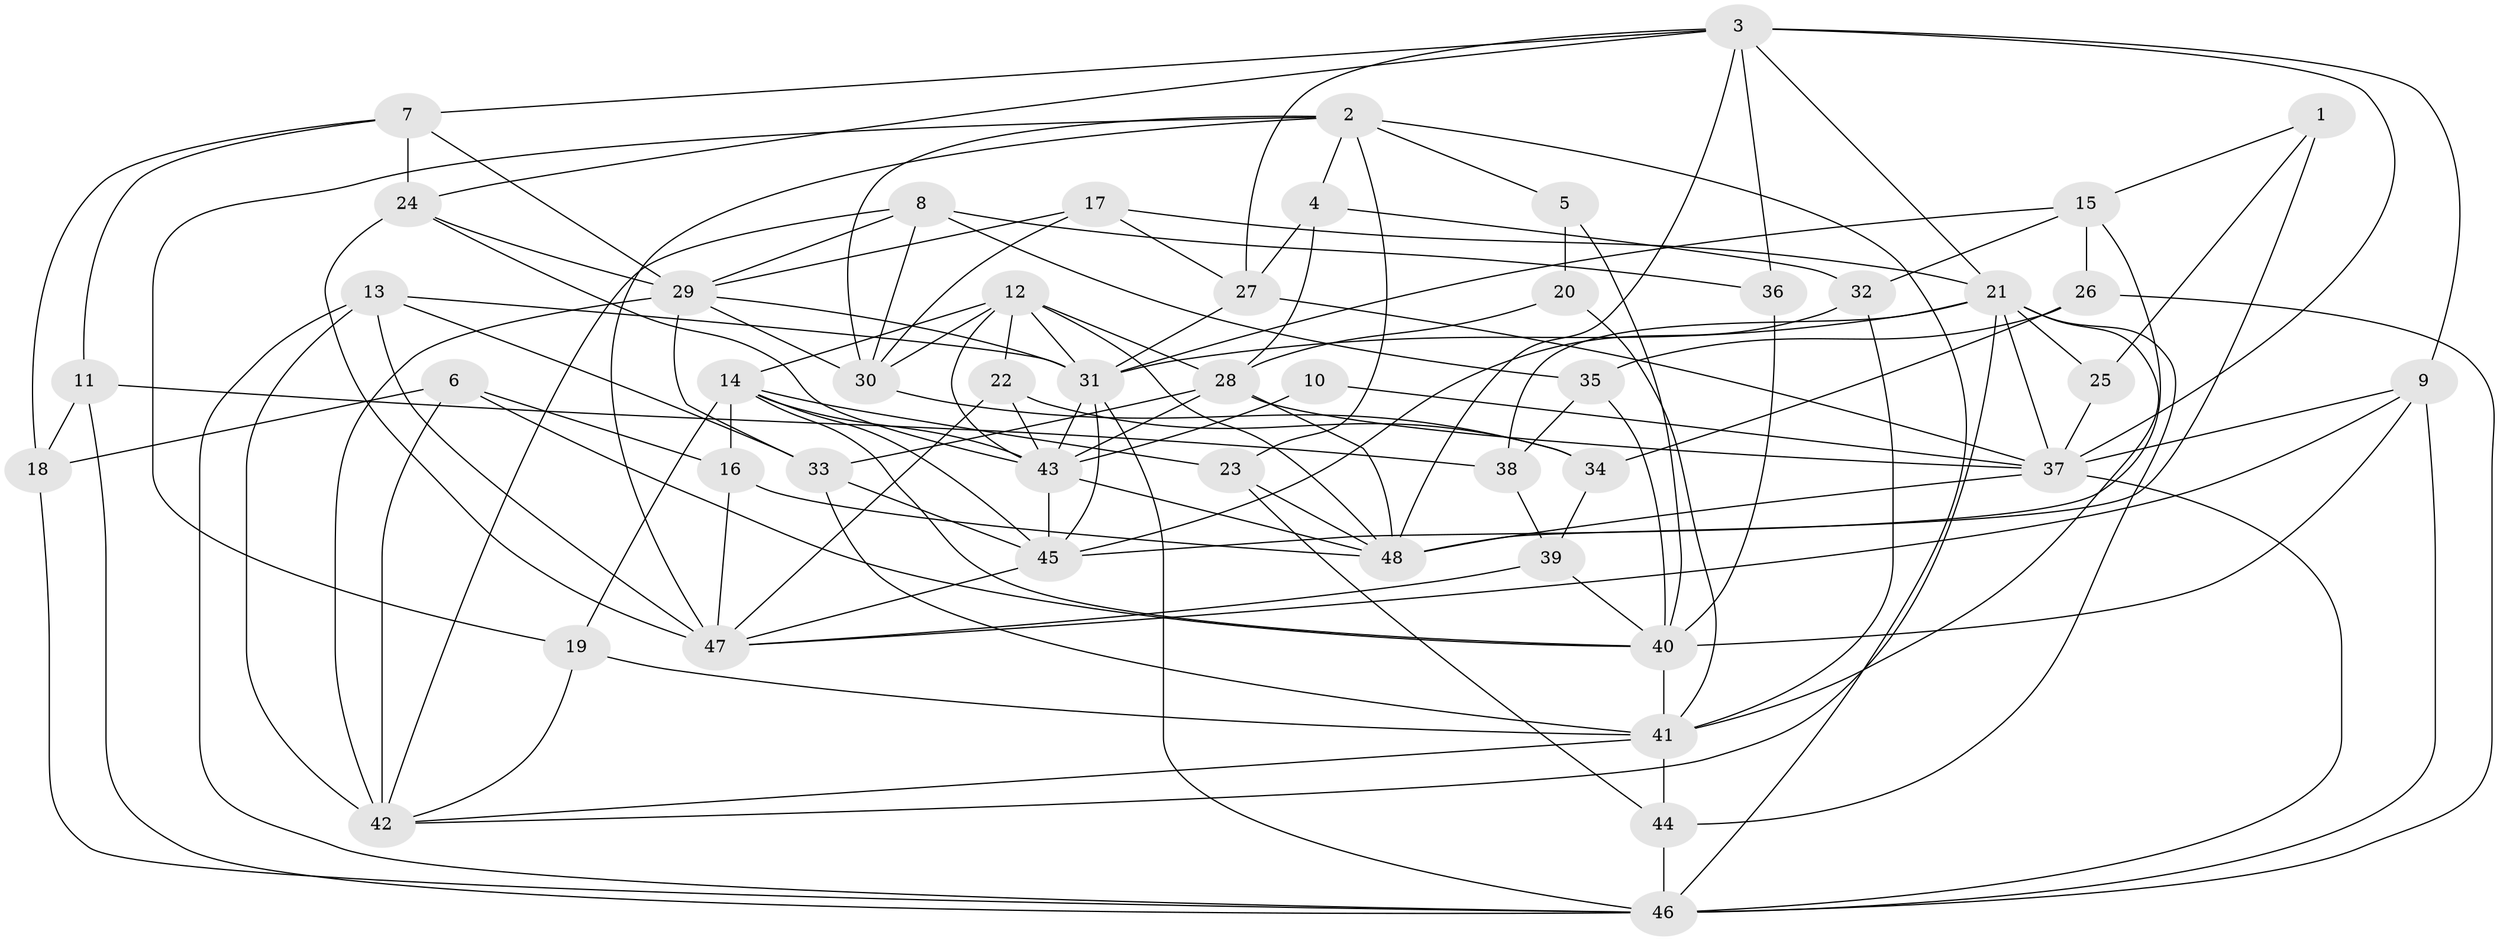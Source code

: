 // original degree distribution, {6: 0.14285714285714285, 3: 0.32967032967032966, 4: 0.21978021978021978, 5: 0.16483516483516483, 2: 0.10989010989010989, 7: 0.03296703296703297}
// Generated by graph-tools (version 1.1) at 2025/37/03/04/25 23:37:13]
// undirected, 48 vertices, 131 edges
graph export_dot {
  node [color=gray90,style=filled];
  1;
  2;
  3;
  4;
  5;
  6;
  7;
  8;
  9;
  10;
  11;
  12;
  13;
  14;
  15;
  16;
  17;
  18;
  19;
  20;
  21;
  22;
  23;
  24;
  25;
  26;
  27;
  28;
  29;
  30;
  31;
  32;
  33;
  34;
  35;
  36;
  37;
  38;
  39;
  40;
  41;
  42;
  43;
  44;
  45;
  46;
  47;
  48;
  1 -- 15 [weight=1.0];
  1 -- 25 [weight=1.0];
  1 -- 48 [weight=2.0];
  2 -- 4 [weight=1.0];
  2 -- 5 [weight=1.0];
  2 -- 19 [weight=1.0];
  2 -- 23 [weight=2.0];
  2 -- 30 [weight=1.0];
  2 -- 46 [weight=1.0];
  2 -- 47 [weight=1.0];
  3 -- 7 [weight=1.0];
  3 -- 9 [weight=1.0];
  3 -- 21 [weight=1.0];
  3 -- 24 [weight=1.0];
  3 -- 27 [weight=1.0];
  3 -- 36 [weight=1.0];
  3 -- 37 [weight=1.0];
  3 -- 48 [weight=1.0];
  4 -- 27 [weight=1.0];
  4 -- 28 [weight=1.0];
  4 -- 32 [weight=1.0];
  5 -- 20 [weight=1.0];
  5 -- 40 [weight=1.0];
  6 -- 16 [weight=1.0];
  6 -- 18 [weight=1.0];
  6 -- 40 [weight=1.0];
  6 -- 42 [weight=1.0];
  7 -- 11 [weight=1.0];
  7 -- 18 [weight=1.0];
  7 -- 24 [weight=1.0];
  7 -- 29 [weight=1.0];
  8 -- 29 [weight=1.0];
  8 -- 30 [weight=1.0];
  8 -- 35 [weight=1.0];
  8 -- 36 [weight=1.0];
  8 -- 42 [weight=1.0];
  9 -- 37 [weight=1.0];
  9 -- 40 [weight=1.0];
  9 -- 46 [weight=1.0];
  9 -- 47 [weight=1.0];
  10 -- 37 [weight=2.0];
  10 -- 43 [weight=1.0];
  11 -- 18 [weight=1.0];
  11 -- 38 [weight=2.0];
  11 -- 46 [weight=1.0];
  12 -- 14 [weight=1.0];
  12 -- 22 [weight=1.0];
  12 -- 28 [weight=1.0];
  12 -- 30 [weight=1.0];
  12 -- 31 [weight=1.0];
  12 -- 43 [weight=1.0];
  12 -- 48 [weight=1.0];
  13 -- 31 [weight=1.0];
  13 -- 33 [weight=1.0];
  13 -- 42 [weight=2.0];
  13 -- 46 [weight=1.0];
  13 -- 47 [weight=1.0];
  14 -- 16 [weight=1.0];
  14 -- 19 [weight=1.0];
  14 -- 23 [weight=1.0];
  14 -- 40 [weight=1.0];
  14 -- 43 [weight=1.0];
  14 -- 45 [weight=1.0];
  15 -- 26 [weight=1.0];
  15 -- 31 [weight=1.0];
  15 -- 32 [weight=1.0];
  15 -- 45 [weight=1.0];
  16 -- 47 [weight=2.0];
  16 -- 48 [weight=1.0];
  17 -- 21 [weight=1.0];
  17 -- 27 [weight=1.0];
  17 -- 29 [weight=1.0];
  17 -- 30 [weight=1.0];
  18 -- 46 [weight=1.0];
  19 -- 41 [weight=1.0];
  19 -- 42 [weight=1.0];
  20 -- 28 [weight=1.0];
  20 -- 41 [weight=1.0];
  21 -- 25 [weight=1.0];
  21 -- 31 [weight=1.0];
  21 -- 37 [weight=1.0];
  21 -- 38 [weight=1.0];
  21 -- 41 [weight=1.0];
  21 -- 42 [weight=1.0];
  21 -- 44 [weight=1.0];
  22 -- 34 [weight=1.0];
  22 -- 43 [weight=1.0];
  22 -- 47 [weight=1.0];
  23 -- 44 [weight=1.0];
  23 -- 48 [weight=1.0];
  24 -- 29 [weight=1.0];
  24 -- 43 [weight=1.0];
  24 -- 47 [weight=1.0];
  25 -- 37 [weight=1.0];
  26 -- 34 [weight=1.0];
  26 -- 35 [weight=1.0];
  26 -- 46 [weight=1.0];
  27 -- 31 [weight=1.0];
  27 -- 37 [weight=1.0];
  28 -- 33 [weight=1.0];
  28 -- 37 [weight=1.0];
  28 -- 43 [weight=1.0];
  28 -- 48 [weight=1.0];
  29 -- 30 [weight=1.0];
  29 -- 31 [weight=1.0];
  29 -- 33 [weight=1.0];
  29 -- 42 [weight=2.0];
  30 -- 34 [weight=1.0];
  31 -- 43 [weight=1.0];
  31 -- 45 [weight=1.0];
  31 -- 46 [weight=1.0];
  32 -- 41 [weight=1.0];
  32 -- 45 [weight=1.0];
  33 -- 41 [weight=1.0];
  33 -- 45 [weight=1.0];
  34 -- 39 [weight=1.0];
  35 -- 38 [weight=1.0];
  35 -- 40 [weight=1.0];
  36 -- 40 [weight=1.0];
  37 -- 46 [weight=1.0];
  37 -- 48 [weight=1.0];
  38 -- 39 [weight=1.0];
  39 -- 40 [weight=1.0];
  39 -- 47 [weight=1.0];
  40 -- 41 [weight=1.0];
  41 -- 42 [weight=1.0];
  41 -- 44 [weight=1.0];
  43 -- 45 [weight=1.0];
  43 -- 48 [weight=1.0];
  44 -- 46 [weight=1.0];
  45 -- 47 [weight=1.0];
}
